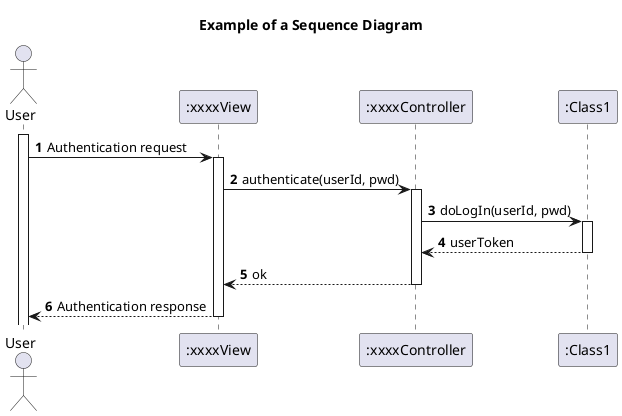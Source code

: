 @startuml
'https://plantuml.com/sequence-diagram

title Example of a Sequence Diagram

autoactivate on
autonumber

actor "User" as User
participant ":xxxxView" as System
participant ":xxxxController" as Ctrl
participant ":Class1" as C1

activate User

User -> System: Authentication request
System -> Ctrl: authenticate(userId, pwd)
Ctrl -> C1: doLogIn(userId, pwd)
C1 --> Ctrl: userToken
Ctrl --> System: ok
System --> User: Authentication response

@enduml